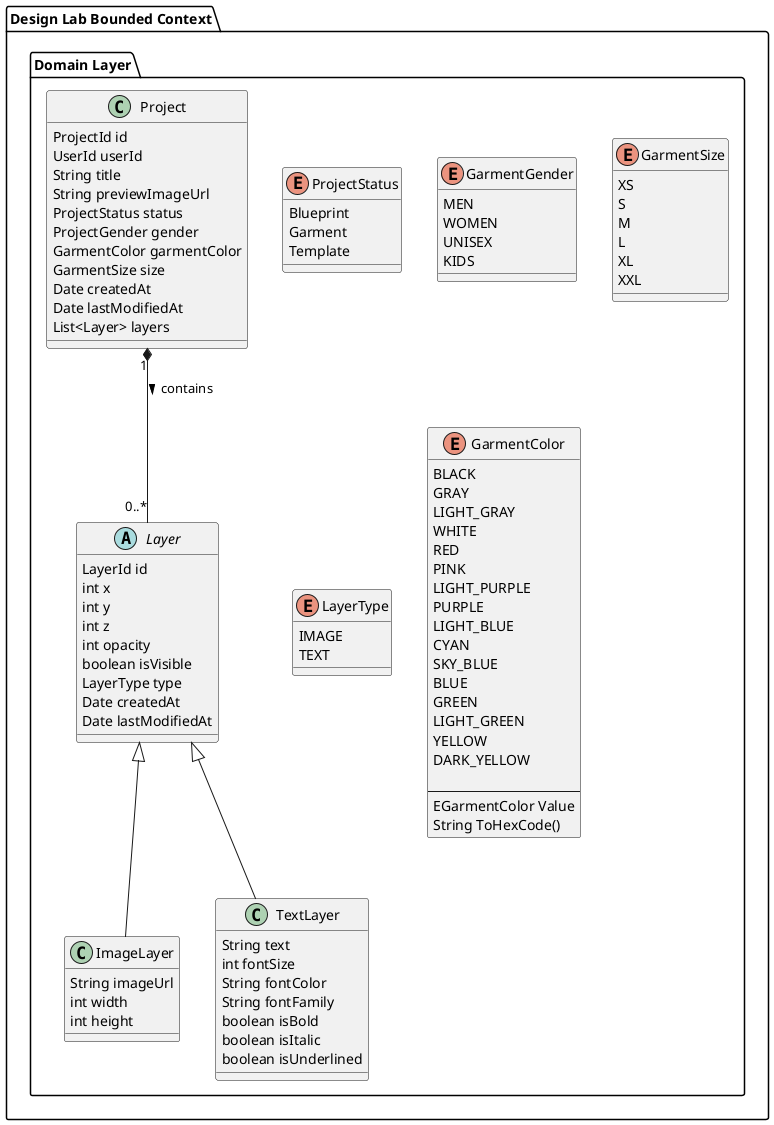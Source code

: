 @startuml

package "Design Lab Bounded Context" {

    package "Domain Layer" {

        enum ProjectStatus {
            Blueprint
            Garment
            Template
        }

        enum GarmentGender {
            MEN
            WOMEN
            UNISEX
            KIDS
        }

        enum GarmentSize {
            XS
            S
            M
            L
            XL
            XXL
        }

        enum LayerType {
            IMAGE
            TEXT
        }

        enum GarmentColor {
            BLACK
            GRAY
            LIGHT_GRAY
            WHITE
            RED
            PINK
            LIGHT_PURPLE
            PURPLE
            LIGHT_BLUE
            CYAN
            SKY_BLUE
            BLUE
            GREEN
            LIGHT_GREEN
            YELLOW
            DARK_YELLOW

            ---
            EGarmentColor Value
            String ToHexCode()
        }

        class "Project" {
            ProjectId id
            UserId userId
            String title
            String previewImageUrl
            ProjectStatus status
            ProjectGender gender
            GarmentColor garmentColor
            GarmentSize size
            Date createdAt
            Date lastModifiedAt
            List<Layer> layers
        }

        abstract class "Layer" {
            LayerId id
            int x
            int y
            int z
            int opacity
            boolean isVisible
            LayerType type
            Date createdAt
            Date lastModifiedAt
        }

        class "ImageLayer" extends "Layer" {
            String imageUrl
            int width
            int height
        }

        class "TextLayer" extends "Layer" {
            String text
            int fontSize
            String fontColor
            String fontFamily
            boolean isBold
            boolean isItalic
            boolean isUnderlined
        }

        Project "1" *-- "0..*" Layer : contains >
    }
}
@enduml